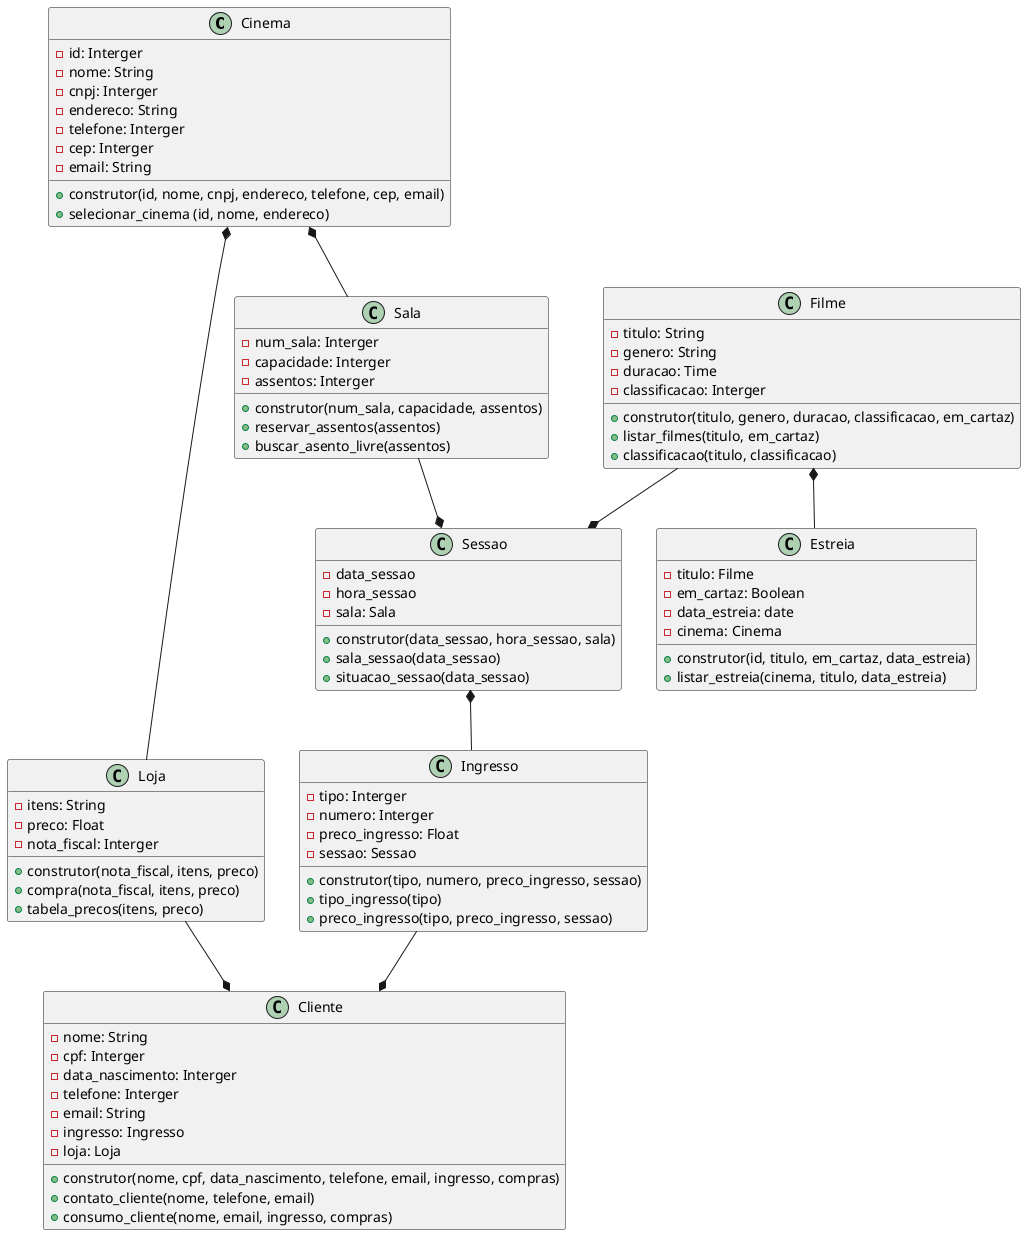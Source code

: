 @startuml Diagrama Herança Cinema - Grupo 1

class Cinema {
    - id: Interger
    - nome: String
    - cnpj: Interger 
    - endereco: String
    - telefone: Interger
    - cep: Interger
    - email: String
    + construtor(id, nome, cnpj, endereco, telefone, cep, email)
    + selecionar_cinema (id, nome, endereco)
}

class Sala{
    - num_sala: Interger
    - capacidade: Interger
    - assentos: Interger
    + construtor(num_sala, capacidade, assentos)
    + reservar_assentos(assentos)
    + buscar_asento_livre(assentos)
}

class Sessao{
    - data_sessao
    - hora_sessao
    - sala: Sala
    + construtor(data_sessao, hora_sessao, sala)
    + sala_sessao(data_sessao)
    + situacao_sessao(data_sessao)      
}

class Loja{
    - itens: String
    - preco: Float
    - nota_fiscal: Interger
    + construtor(nota_fiscal, itens, preco)
    + compra(nota_fiscal, itens, preco)
    + tabela_precos(itens, preco)
}

class Ingresso{
    - tipo: Interger
    - numero: Interger
    - preco_ingresso: Float
    - sessao: Sessao
    + construtor(tipo, numero, preco_ingresso, sessao)
    + tipo_ingresso(tipo)
    + preco_ingresso(tipo, preco_ingresso, sessao)
}

class Cliente{
    - nome: String
    - cpf: Interger
    - data_nascimento: Interger
    - telefone: Interger
    - email: String
    - ingresso: Ingresso
    - loja: Loja
    + construtor(nome, cpf, data_nascimento, telefone, email, ingresso, compras)
    + contato_cliente(nome, telefone, email)
    + consumo_cliente(nome, email, ingresso, compras)    
}

class Filme{
    - titulo: String
    - genero: String
    - duracao: Time
    - classificacao: Interger
    + construtor(titulo, genero, duracao, classificacao, em_cartaz)
    + listar_filmes(titulo, em_cartaz)
    + classificacao(titulo, classificacao)
}

class Estreia {
    - titulo: Filme
    - em_cartaz: Boolean
    - data_estreia: date
    - cinema: Cinema
    + construtor(id, titulo, em_cartaz, data_estreia)
    + listar_estreia(cinema, titulo, data_estreia)
}

Cinema *-- Sala
Sala --* Sessao
Filme --* Sessao
Filme *-- Estreia
Ingresso --* Cliente
Cinema *-- Loja
Loja --* Cliente
Sessao *-- Ingresso

@enduml
